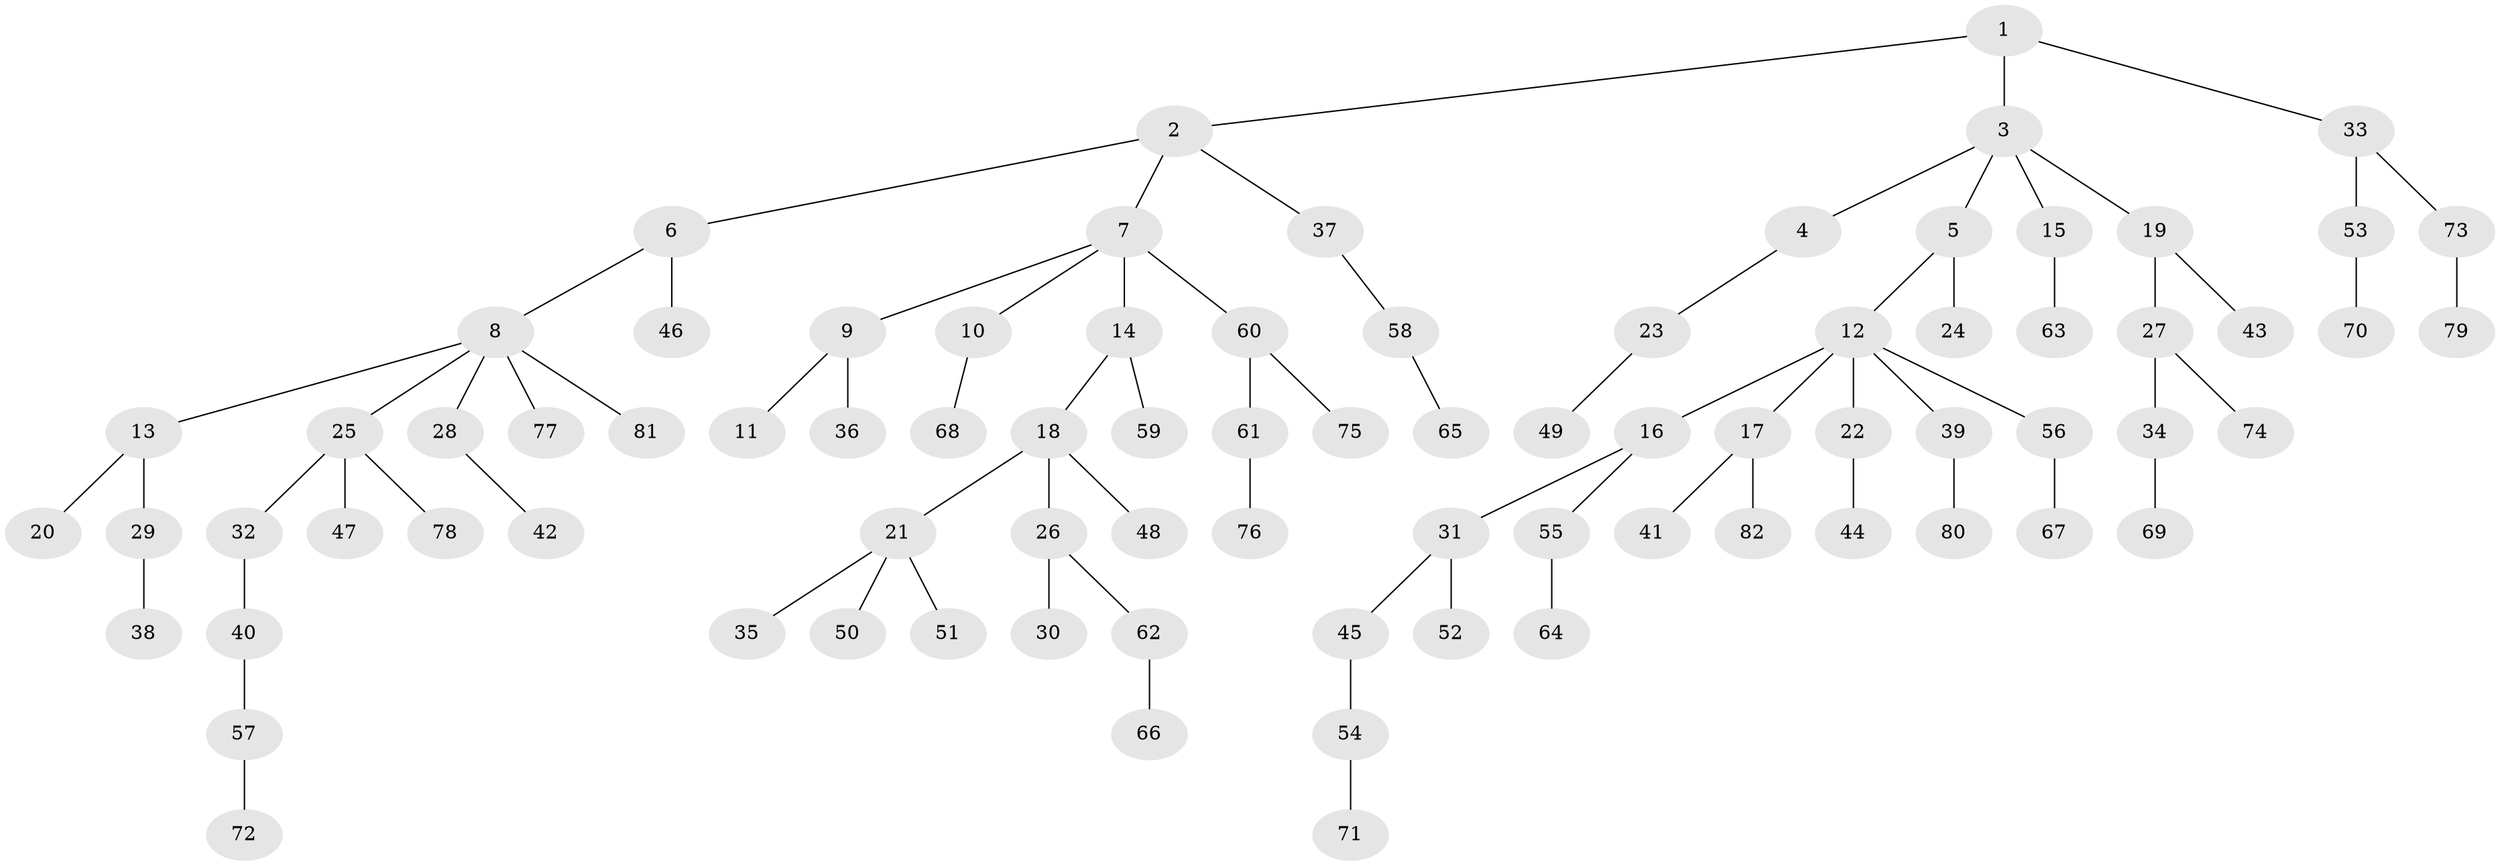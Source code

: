 // coarse degree distribution, {5: 0.038461538461538464, 6: 0.07692307692307693, 2: 0.25, 1: 0.5576923076923077, 3: 0.057692307692307696, 4: 0.019230769230769232}
// Generated by graph-tools (version 1.1) at 2025/42/03/06/25 10:42:03]
// undirected, 82 vertices, 81 edges
graph export_dot {
graph [start="1"]
  node [color=gray90,style=filled];
  1;
  2;
  3;
  4;
  5;
  6;
  7;
  8;
  9;
  10;
  11;
  12;
  13;
  14;
  15;
  16;
  17;
  18;
  19;
  20;
  21;
  22;
  23;
  24;
  25;
  26;
  27;
  28;
  29;
  30;
  31;
  32;
  33;
  34;
  35;
  36;
  37;
  38;
  39;
  40;
  41;
  42;
  43;
  44;
  45;
  46;
  47;
  48;
  49;
  50;
  51;
  52;
  53;
  54;
  55;
  56;
  57;
  58;
  59;
  60;
  61;
  62;
  63;
  64;
  65;
  66;
  67;
  68;
  69;
  70;
  71;
  72;
  73;
  74;
  75;
  76;
  77;
  78;
  79;
  80;
  81;
  82;
  1 -- 2;
  1 -- 3;
  1 -- 33;
  2 -- 6;
  2 -- 7;
  2 -- 37;
  3 -- 4;
  3 -- 5;
  3 -- 15;
  3 -- 19;
  4 -- 23;
  5 -- 12;
  5 -- 24;
  6 -- 8;
  6 -- 46;
  7 -- 9;
  7 -- 10;
  7 -- 14;
  7 -- 60;
  8 -- 13;
  8 -- 25;
  8 -- 28;
  8 -- 77;
  8 -- 81;
  9 -- 11;
  9 -- 36;
  10 -- 68;
  12 -- 16;
  12 -- 17;
  12 -- 22;
  12 -- 39;
  12 -- 56;
  13 -- 20;
  13 -- 29;
  14 -- 18;
  14 -- 59;
  15 -- 63;
  16 -- 31;
  16 -- 55;
  17 -- 41;
  17 -- 82;
  18 -- 21;
  18 -- 26;
  18 -- 48;
  19 -- 27;
  19 -- 43;
  21 -- 35;
  21 -- 50;
  21 -- 51;
  22 -- 44;
  23 -- 49;
  25 -- 32;
  25 -- 47;
  25 -- 78;
  26 -- 30;
  26 -- 62;
  27 -- 34;
  27 -- 74;
  28 -- 42;
  29 -- 38;
  31 -- 45;
  31 -- 52;
  32 -- 40;
  33 -- 53;
  33 -- 73;
  34 -- 69;
  37 -- 58;
  39 -- 80;
  40 -- 57;
  45 -- 54;
  53 -- 70;
  54 -- 71;
  55 -- 64;
  56 -- 67;
  57 -- 72;
  58 -- 65;
  60 -- 61;
  60 -- 75;
  61 -- 76;
  62 -- 66;
  73 -- 79;
}
